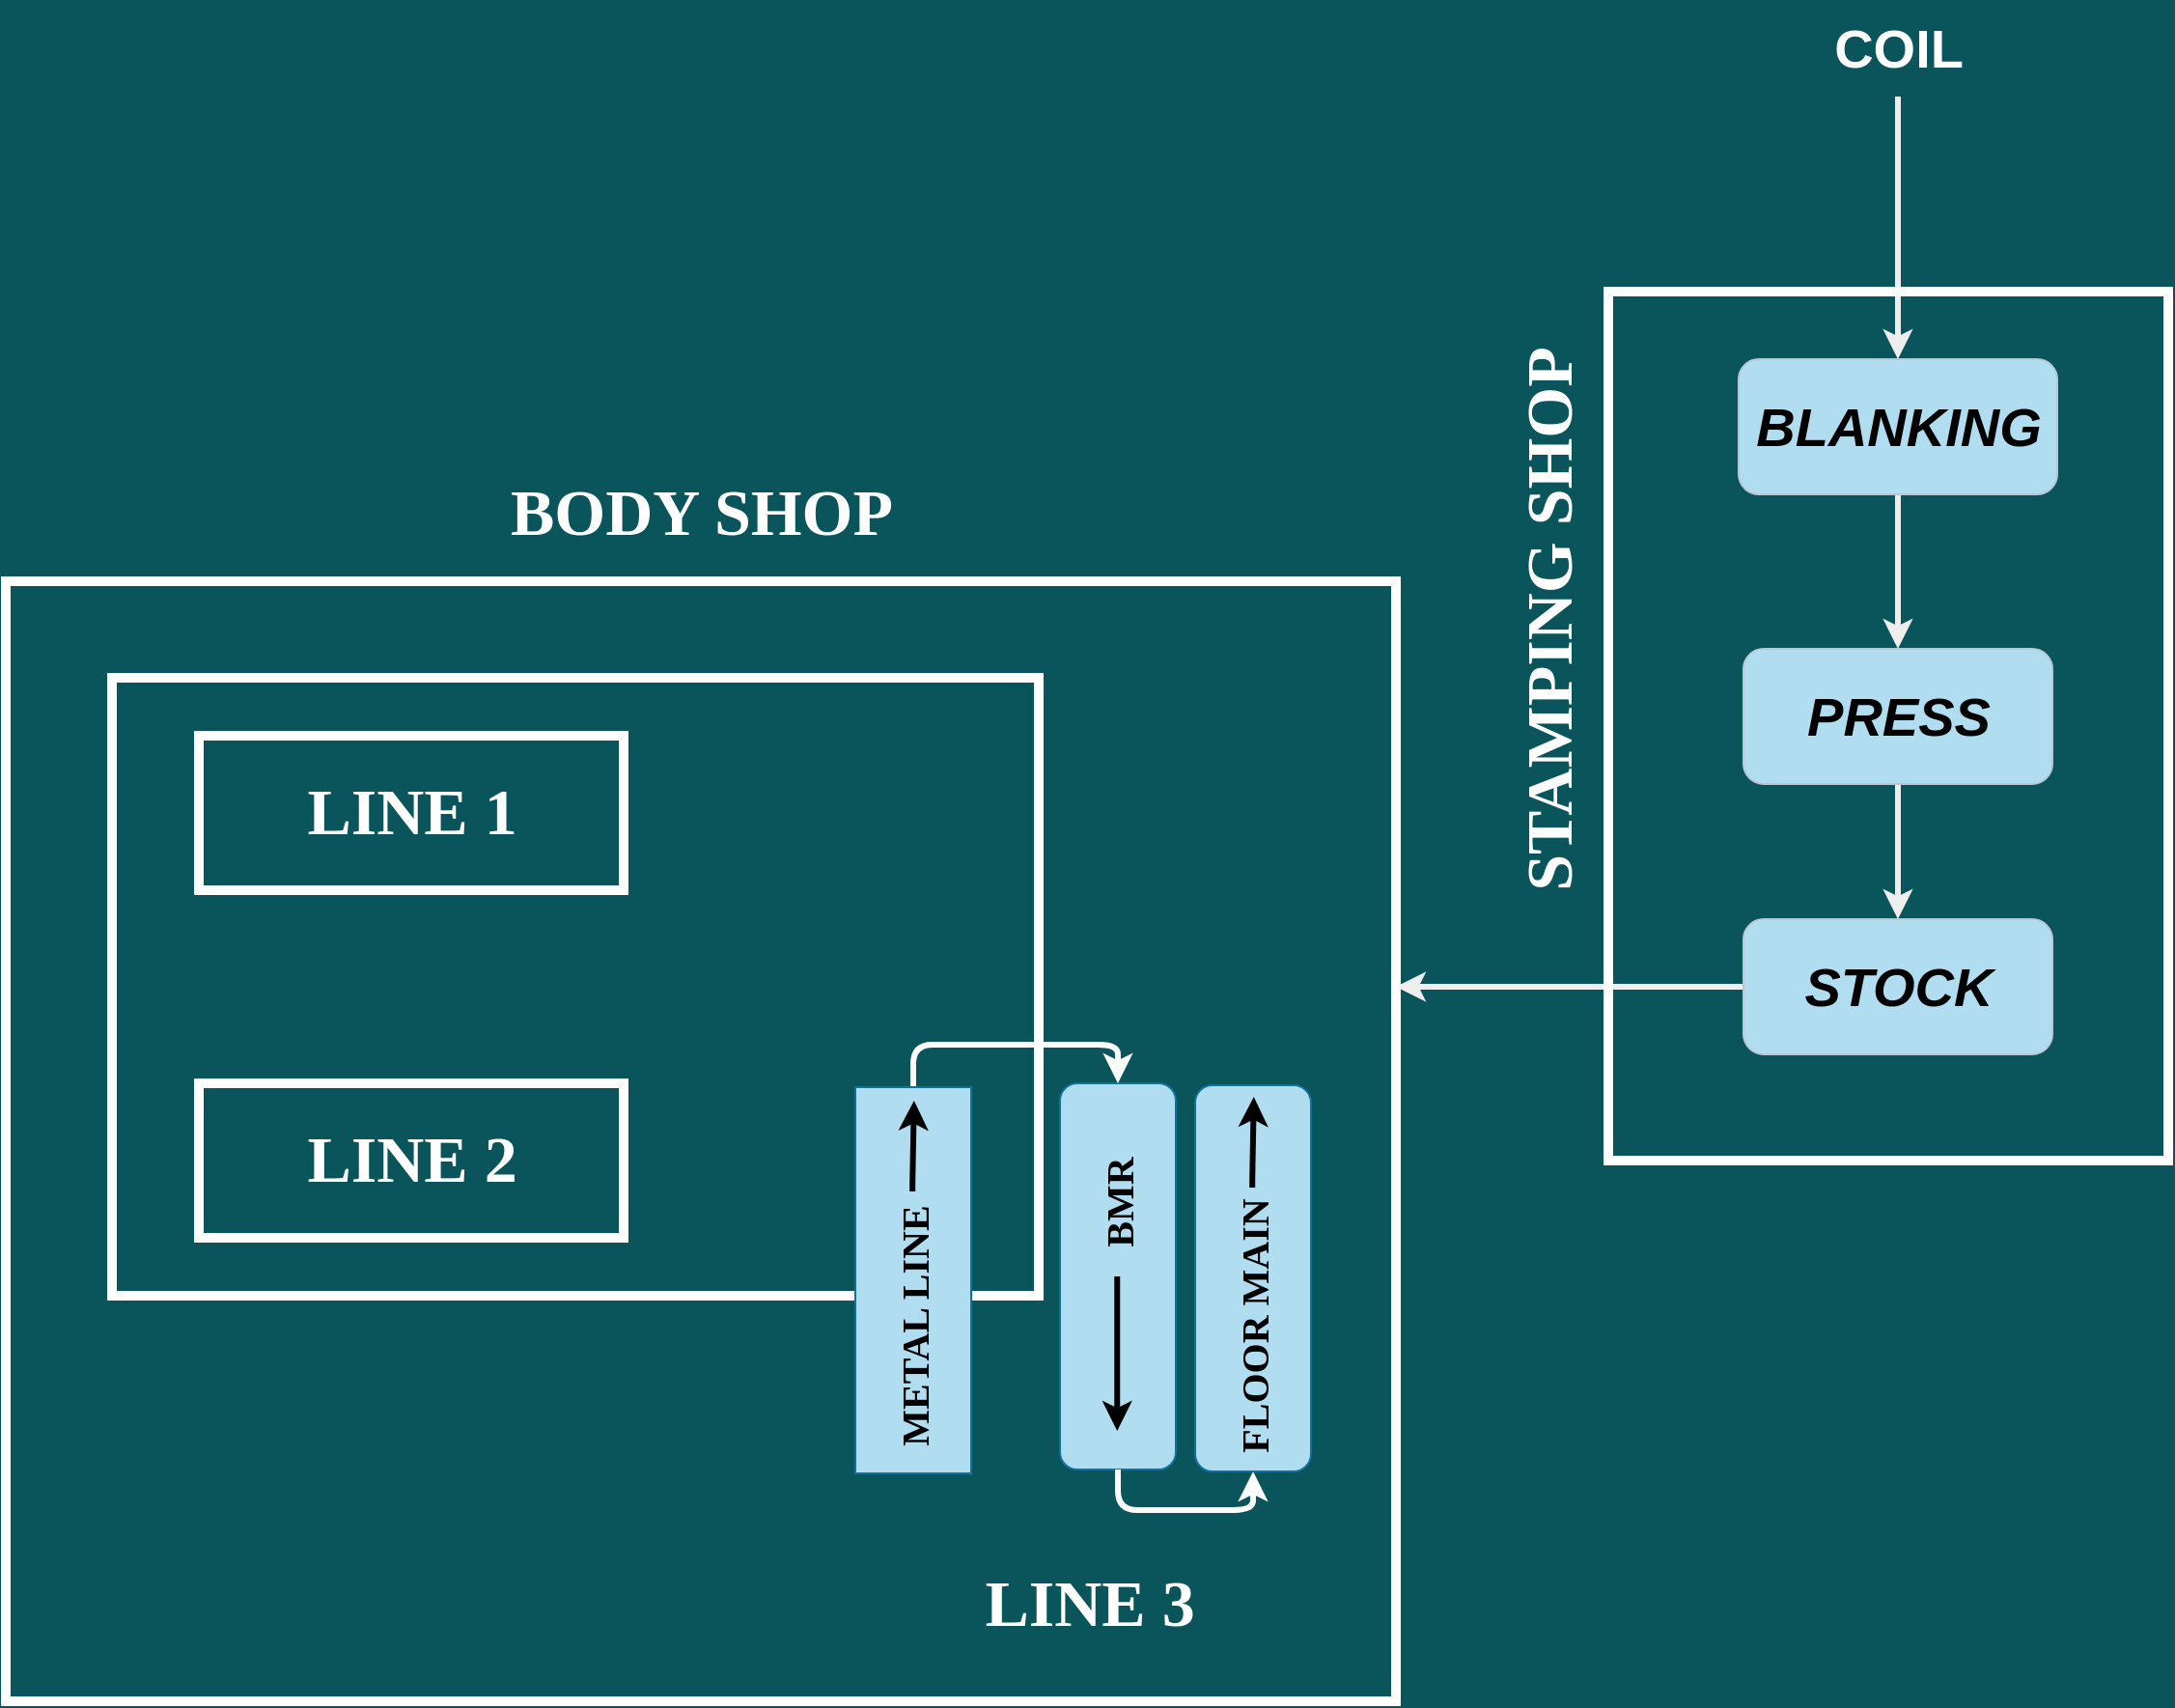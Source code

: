<mxfile version="20.0.4" type="github">
  <diagram id="-AXex7JFn0oujDa0BoU2" name="Page-1">
    <mxGraphModel dx="2607" dy="1460" grid="1" gridSize="10" guides="1" tooltips="1" connect="1" arrows="1" fold="1" page="1" pageScale="1" pageWidth="2336" pageHeight="1654" background="#09555B" math="0" shadow="0">
      <root>
        <mxCell id="0" />
        <mxCell id="1" parent="0" />
        <mxCell id="dm8Ctu_rhWURjPSK8A-L-15" style="edgeStyle=orthogonalEdgeStyle;curved=0;rounded=1;sketch=0;orthogonalLoop=1;jettySize=auto;html=1;entryX=0.5;entryY=0;entryDx=0;entryDy=0;fontSize=35;fontColor=#000000;strokeColor=#EEEEEE;strokeWidth=3;" edge="1" parent="1" source="dm8Ctu_rhWURjPSK8A-L-1" target="dm8Ctu_rhWURjPSK8A-L-4">
          <mxGeometry relative="1" as="geometry" />
        </mxCell>
        <mxCell id="dm8Ctu_rhWURjPSK8A-L-1" value="" style="rounded=1;whiteSpace=wrap;html=1;sketch=0;fontColor=#182E3E;strokeColor=#BAC8D3;fillColor=#B1DDF0;" vertex="1" parent="1">
          <mxGeometry x="1997.5" y="635" width="165" height="70" as="geometry" />
        </mxCell>
        <mxCell id="dm8Ctu_rhWURjPSK8A-L-14" style="edgeStyle=orthogonalEdgeStyle;curved=0;rounded=1;sketch=0;orthogonalLoop=1;jettySize=auto;html=1;fontSize=35;fontColor=#000000;strokeColor=#EEEEEE;strokeWidth=3;" edge="1" parent="1" source="dm8Ctu_rhWURjPSK8A-L-2" target="dm8Ctu_rhWURjPSK8A-L-1">
          <mxGeometry relative="1" as="geometry" />
        </mxCell>
        <mxCell id="dm8Ctu_rhWURjPSK8A-L-2" value="COIL" style="text;html=1;resizable=0;autosize=1;align=center;verticalAlign=middle;points=[];fillColor=none;strokeColor=none;rounded=0;sketch=0;fontColor=#FFFFFF;fontStyle=1;fontSize=28;" vertex="1" parent="1">
          <mxGeometry x="2035" y="449" width="90" height="50" as="geometry" />
        </mxCell>
        <mxCell id="dm8Ctu_rhWURjPSK8A-L-3" value="&lt;b&gt;&lt;i&gt;BLANKING&lt;/i&gt;&lt;/b&gt;" style="text;html=1;resizable=0;autosize=1;align=center;verticalAlign=middle;points=[];fillColor=none;strokeColor=none;rounded=0;sketch=0;fontSize=28;fontColor=#000000;" vertex="1" parent="1">
          <mxGeometry x="1995" y="645" width="170" height="50" as="geometry" />
        </mxCell>
        <mxCell id="dm8Ctu_rhWURjPSK8A-L-16" style="edgeStyle=orthogonalEdgeStyle;curved=0;rounded=1;sketch=0;orthogonalLoop=1;jettySize=auto;html=1;entryX=0.5;entryY=0;entryDx=0;entryDy=0;fontSize=35;fontColor=#000000;strokeColor=#EEEEEE;strokeWidth=3;" edge="1" parent="1" source="dm8Ctu_rhWURjPSK8A-L-4" target="dm8Ctu_rhWURjPSK8A-L-6">
          <mxGeometry relative="1" as="geometry" />
        </mxCell>
        <mxCell id="dm8Ctu_rhWURjPSK8A-L-4" value="" style="rounded=1;whiteSpace=wrap;html=1;sketch=0;fontColor=#182E3E;strokeColor=#BAC8D3;fillColor=#B1DDF0;" vertex="1" parent="1">
          <mxGeometry x="2000" y="785" width="160" height="70" as="geometry" />
        </mxCell>
        <mxCell id="dm8Ctu_rhWURjPSK8A-L-5" value="&lt;b&gt;&lt;i&gt;PRESS&lt;/i&gt;&lt;/b&gt;" style="text;html=1;resizable=0;autosize=1;align=center;verticalAlign=middle;points=[];fillColor=none;strokeColor=none;rounded=0;sketch=0;fontSize=28;fontColor=#000000;" vertex="1" parent="1">
          <mxGeometry x="2020" y="795" width="120" height="50" as="geometry" />
        </mxCell>
        <mxCell id="dm8Ctu_rhWURjPSK8A-L-18" style="edgeStyle=orthogonalEdgeStyle;curved=0;rounded=1;sketch=0;orthogonalLoop=1;jettySize=auto;html=1;fontSize=35;fontColor=#000000;strokeColor=#EEEEEE;strokeWidth=3;" edge="1" parent="1" source="dm8Ctu_rhWURjPSK8A-L-6">
          <mxGeometry relative="1" as="geometry">
            <mxPoint x="1820" y="960" as="targetPoint" />
          </mxGeometry>
        </mxCell>
        <mxCell id="dm8Ctu_rhWURjPSK8A-L-6" value="" style="rounded=1;whiteSpace=wrap;html=1;sketch=0;fontColor=#182E3E;strokeColor=#BAC8D3;fillColor=#B1DDF0;" vertex="1" parent="1">
          <mxGeometry x="2000" y="925" width="160" height="70" as="geometry" />
        </mxCell>
        <mxCell id="dm8Ctu_rhWURjPSK8A-L-7" value="&lt;b&gt;&lt;i&gt;STOCK&lt;/i&gt;&lt;/b&gt;" style="text;html=1;resizable=0;autosize=1;align=center;verticalAlign=middle;points=[];fillColor=none;strokeColor=none;rounded=0;sketch=0;fontSize=28;fontColor=#000000;" vertex="1" parent="1">
          <mxGeometry x="2020" y="935" width="120" height="50" as="geometry" />
        </mxCell>
        <mxCell id="dm8Ctu_rhWURjPSK8A-L-17" value="" style="rounded=0;whiteSpace=wrap;html=1;sketch=0;fontSize=35;fillColor=none;fontColor=#ffffff;strokeColor=#FFFFFF;strokeWidth=5;" vertex="1" parent="1">
          <mxGeometry x="1155" y="800" width="480" height="320" as="geometry" />
        </mxCell>
        <mxCell id="dm8Ctu_rhWURjPSK8A-L-31" value="" style="rounded=1;whiteSpace=wrap;html=1;sketch=0;fontSize=35;strokeColor=#10739e;strokeWidth=1;fillColor=#b1ddf0;rotation=90;" vertex="1" parent="1">
          <mxGeometry x="1576" y="1080" width="200" height="60" as="geometry" />
        </mxCell>
        <mxCell id="dm8Ctu_rhWURjPSK8A-L-40" style="edgeStyle=orthogonalEdgeStyle;curved=0;rounded=1;sketch=0;orthogonalLoop=1;jettySize=auto;html=1;entryX=1;entryY=0.5;entryDx=0;entryDy=0;fontFamily=Tahoma;fontSize=20;fontColor=#000000;strokeWidth=3;exitX=1;exitY=0.5;exitDx=0;exitDy=0;strokeColor=#FFFFFF;" edge="1" parent="1" source="dm8Ctu_rhWURjPSK8A-L-31" target="dm8Ctu_rhWURjPSK8A-L-32">
          <mxGeometry relative="1" as="geometry" />
        </mxCell>
        <mxCell id="dm8Ctu_rhWURjPSK8A-L-32" value="" style="rounded=1;whiteSpace=wrap;html=1;sketch=0;fontSize=35;strokeColor=#10739e;strokeWidth=1;fillColor=#b1ddf0;rotation=90;" vertex="1" parent="1">
          <mxGeometry x="1646" y="1081" width="200" height="60" as="geometry" />
        </mxCell>
        <mxCell id="dm8Ctu_rhWURjPSK8A-L-33" value="BMR" style="text;html=1;resizable=0;autosize=1;align=center;verticalAlign=middle;points=[];fillColor=none;strokeColor=none;rounded=0;sketch=0;fontSize=20;fontColor=#000000;horizontal=0;fontStyle=1;fontFamily=Tahoma;" vertex="1" parent="1">
          <mxGeometry x="1651" y="1042" width="50" height="60" as="geometry" />
        </mxCell>
        <mxCell id="dm8Ctu_rhWURjPSK8A-L-34" value="&lt;font face=&quot;Tahoma&quot;&gt;FLOOR MAIN&lt;/font&gt;" style="text;html=1;resizable=0;autosize=1;align=center;verticalAlign=middle;points=[];fillColor=none;strokeColor=none;rounded=0;sketch=0;fontSize=20;fontColor=#000000;horizontal=0;fontStyle=1" vertex="1" parent="1">
          <mxGeometry x="1721" y="1066" width="50" height="140" as="geometry" />
        </mxCell>
        <mxCell id="dm8Ctu_rhWURjPSK8A-L-38" value="" style="endArrow=classic;html=1;rounded=1;sketch=0;fontFamily=Tahoma;fontSize=20;fontColor=#000000;strokeColor=#000000;strokeWidth=3;curved=0;" edge="1" parent="1">
          <mxGeometry width="50" height="50" relative="1" as="geometry">
            <mxPoint x="1675.63" y="1110" as="sourcePoint" />
            <mxPoint x="1675.63" y="1190" as="targetPoint" />
          </mxGeometry>
        </mxCell>
        <mxCell id="dm8Ctu_rhWURjPSK8A-L-41" value="" style="endArrow=classic;html=1;rounded=1;sketch=0;fontFamily=Tahoma;fontSize=20;fontColor=#000000;strokeColor=#000000;strokeWidth=3;curved=0;exitX=0.516;exitY=1.021;exitDx=0;exitDy=0;exitPerimeter=0;" edge="1" parent="1">
          <mxGeometry width="50" height="50" relative="1" as="geometry">
            <mxPoint x="1745.6" y="1064.06" as="sourcePoint" />
            <mxPoint x="1746.4" y="1017" as="targetPoint" />
            <Array as="points">
              <mxPoint x="1745.6" y="1060.06" />
            </Array>
          </mxGeometry>
        </mxCell>
        <mxCell id="dm8Ctu_rhWURjPSK8A-L-45" style="edgeStyle=orthogonalEdgeStyle;curved=0;rounded=1;sketch=0;orthogonalLoop=1;jettySize=auto;html=1;entryX=0;entryY=0.5;entryDx=0;entryDy=0;fontFamily=Tahoma;fontSize=20;fontColor=#000000;strokeColor=#FFFFFF;strokeWidth=3;exitX=0;exitY=0.5;exitDx=0;exitDy=0;" edge="1" parent="1" source="dm8Ctu_rhWURjPSK8A-L-42" target="dm8Ctu_rhWURjPSK8A-L-31">
          <mxGeometry relative="1" as="geometry" />
        </mxCell>
        <mxCell id="dm8Ctu_rhWURjPSK8A-L-42" value="" style="rounded=0;whiteSpace=wrap;html=1;sketch=0;fontFamily=Tahoma;fontSize=20;strokeColor=#10739e;strokeWidth=1;fillColor=#b1ddf0;rotation=90;" vertex="1" parent="1">
          <mxGeometry x="1470" y="1082" width="200" height="60" as="geometry" />
        </mxCell>
        <mxCell id="dm8Ctu_rhWURjPSK8A-L-43" value="METAL LINE" style="text;html=1;resizable=0;autosize=1;align=center;verticalAlign=middle;points=[];fillColor=none;strokeColor=none;rounded=0;sketch=0;fontSize=20;fontColor=#000000;horizontal=0;fontStyle=1;fontFamily=Tahoma;" vertex="1" parent="1">
          <mxGeometry x="1545" y="1066" width="50" height="140" as="geometry" />
        </mxCell>
        <mxCell id="dm8Ctu_rhWURjPSK8A-L-44" value="" style="endArrow=classic;html=1;rounded=1;sketch=0;fontFamily=Tahoma;fontSize=20;fontColor=#000000;strokeColor=#000000;strokeWidth=3;curved=0;exitX=0.516;exitY=1.021;exitDx=0;exitDy=0;exitPerimeter=0;" edge="1" parent="1">
          <mxGeometry width="50" height="50" relative="1" as="geometry">
            <mxPoint x="1569.6" y="1066" as="sourcePoint" />
            <mxPoint x="1570.4" y="1018.94" as="targetPoint" />
            <Array as="points">
              <mxPoint x="1569.6" y="1062" />
            </Array>
          </mxGeometry>
        </mxCell>
        <mxCell id="dm8Ctu_rhWURjPSK8A-L-47" value="LINE 3" style="text;html=1;resizable=0;autosize=1;align=center;verticalAlign=middle;points=[];fillColor=none;strokeColor=none;rounded=0;sketch=0;fontFamily=Tahoma;fontSize=34;fontColor=#FFFFFF;fontStyle=1" vertex="1" parent="1">
          <mxGeometry x="1591" y="1255" width="140" height="50" as="geometry" />
        </mxCell>
        <mxCell id="dm8Ctu_rhWURjPSK8A-L-48" value="" style="rounded=0;whiteSpace=wrap;html=1;sketch=0;fontFamily=Tahoma;fontSize=34;fontColor=#FFFFFF;strokeColor=#FFFFFF;strokeWidth=5;fillColor=none;" vertex="1" parent="1">
          <mxGeometry x="1200" y="830" width="220" height="80" as="geometry" />
        </mxCell>
        <mxCell id="dm8Ctu_rhWURjPSK8A-L-49" value="" style="rounded=0;whiteSpace=wrap;html=1;sketch=0;fontFamily=Tahoma;fontSize=34;fontColor=#FFFFFF;strokeColor=#FFFFFF;strokeWidth=5;fillColor=none;" vertex="1" parent="1">
          <mxGeometry x="1200" y="1010" width="220" height="80" as="geometry" />
        </mxCell>
        <mxCell id="dm8Ctu_rhWURjPSK8A-L-50" value="LINE 1" style="text;html=1;resizable=0;autosize=1;align=center;verticalAlign=middle;points=[];fillColor=none;strokeColor=none;rounded=0;sketch=0;fontFamily=Tahoma;fontSize=34;fontColor=#FFFFFF;fontStyle=1" vertex="1" parent="1">
          <mxGeometry x="1240" y="845" width="140" height="50" as="geometry" />
        </mxCell>
        <mxCell id="dm8Ctu_rhWURjPSK8A-L-51" value="LINE 2" style="text;html=1;resizable=0;autosize=1;align=center;verticalAlign=middle;points=[];fillColor=none;strokeColor=none;rounded=0;sketch=0;fontFamily=Tahoma;fontSize=34;fontColor=#FFFFFF;fontStyle=1" vertex="1" parent="1">
          <mxGeometry x="1240" y="1025" width="140" height="50" as="geometry" />
        </mxCell>
        <mxCell id="dm8Ctu_rhWURjPSK8A-L-52" value="" style="rounded=0;whiteSpace=wrap;html=1;sketch=0;fontSize=35;fillColor=none;fontColor=#ffffff;strokeColor=#FFFFFF;strokeWidth=5;" vertex="1" parent="1">
          <mxGeometry x="1100" y="750" width="720" height="580" as="geometry" />
        </mxCell>
        <mxCell id="dm8Ctu_rhWURjPSK8A-L-53" value="BODY SHOP" style="text;html=1;resizable=0;autosize=1;align=center;verticalAlign=middle;points=[];fillColor=none;strokeColor=none;rounded=0;sketch=0;fontFamily=Tahoma;fontSize=34;fontColor=#FFFFFF;fontStyle=1" vertex="1" parent="1">
          <mxGeometry x="1345" y="690" width="230" height="50" as="geometry" />
        </mxCell>
        <mxCell id="dm8Ctu_rhWURjPSK8A-L-54" value="" style="rounded=0;whiteSpace=wrap;html=1;sketch=0;fontSize=35;fillColor=none;fontColor=#ffffff;strokeColor=#FFFFFF;strokeWidth=5;" vertex="1" parent="1">
          <mxGeometry x="1930" y="600" width="290" height="450" as="geometry" />
        </mxCell>
        <mxCell id="dm8Ctu_rhWURjPSK8A-L-55" value="STAMPING SHOP" style="text;html=1;resizable=0;autosize=1;align=center;verticalAlign=middle;points=[];fillColor=none;strokeColor=none;rounded=0;sketch=0;fontFamily=Tahoma;fontSize=34;fontColor=#FFFFFF;fontStyle=1;horizontal=0;" vertex="1" parent="1">
          <mxGeometry x="1870" y="615" width="60" height="310" as="geometry" />
        </mxCell>
      </root>
    </mxGraphModel>
  </diagram>
</mxfile>
